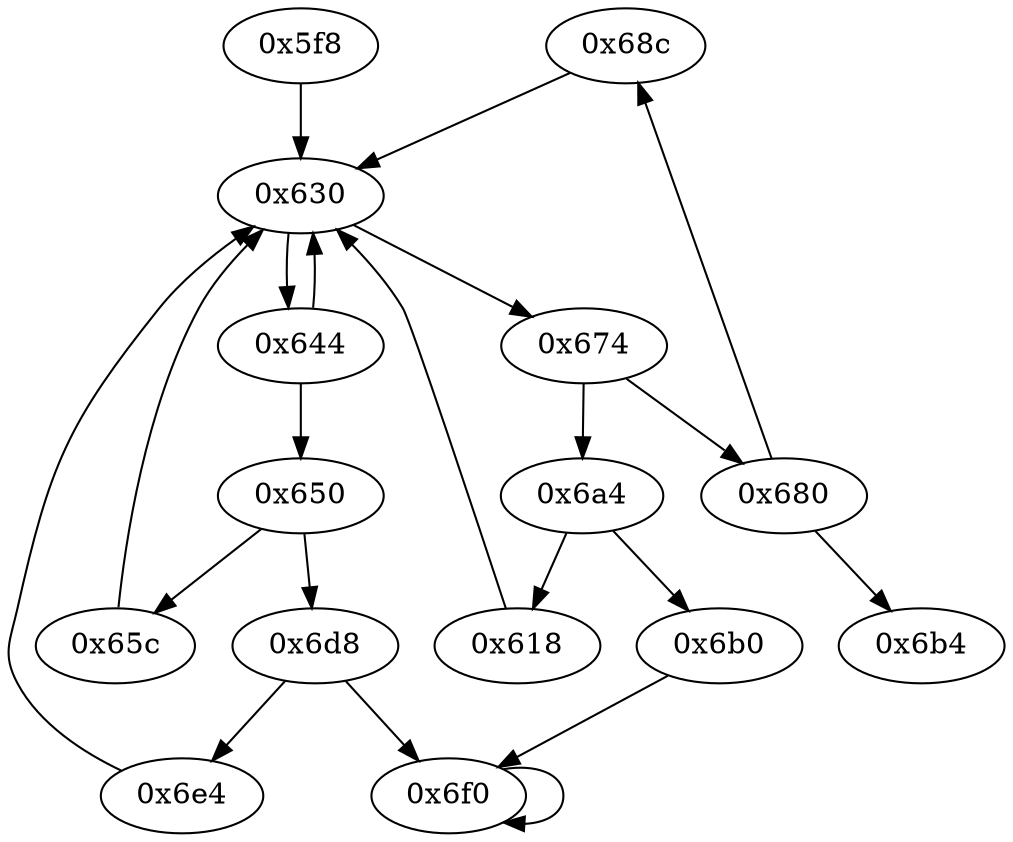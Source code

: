 digraph "" {
	"0x68c"	 [opcode="[u'ldrb', u'ldr', u'ldr', u'cmp', u'mov', u'b']"];
	"0x630"	 [opcode="[u'mov', u'ldr', u'ldr', u'cmp', u'b']"];
	"0x68c" -> "0x630";
	"0x680"	 [opcode="[u'ldr', u'cmp', u'b']"];
	"0x680" -> "0x68c";
	"0x6b4"	 [opcode="[u'ldr', u'cmp', u'mov', u'sub', u'pop']"];
	"0x680" -> "0x6b4";
	"0x674"	 [opcode="[u'ldr', u'cmp', u'b']"];
	"0x674" -> "0x680";
	"0x6a4"	 [opcode="[u'ldr', u'cmp', u'b']"];
	"0x674" -> "0x6a4";
	"0x650"	 [opcode="[u'ldr', u'cmp', u'b']"];
	"0x6d8"	 [opcode="[u'ldr', u'cmp', u'b']"];
	"0x650" -> "0x6d8";
	"0x65c"	 [opcode="[u'cmp', u'mov', u'mov', u'strb', u'ldr', u'b']"];
	"0x650" -> "0x65c";
	"0x644"	 [opcode="[u'ldr', u'cmp', u'b']"];
	"0x644" -> "0x650";
	"0x644" -> "0x630";
	"0x618"	 [opcode="[u'mov', u'bl', u'ldr', u'b']"];
	"0x618" -> "0x630";
	"0x6b0"	 [opcode="[u'b']"];
	"0x6f0"	 [opcode="[u'b']"];
	"0x6b0" -> "0x6f0";
	"0x6a4" -> "0x618";
	"0x6a4" -> "0x6b0";
	"0x6f0" -> "0x6f0";
	"0x630" -> "0x674";
	"0x630" -> "0x644";
	"0x6d8" -> "0x6f0";
	"0x6e4"	 [opcode="[u'ldr', u'mov', u'b']"];
	"0x6d8" -> "0x6e4";
	"0x65c" -> "0x630";
	"0x6e4" -> "0x630";
	"0x5f8"	 [opcode="[u'push', u'add', u'sub', u'ldr', u'mov', u'ldr', u'add', u'b']"];
	"0x5f8" -> "0x630";
}
